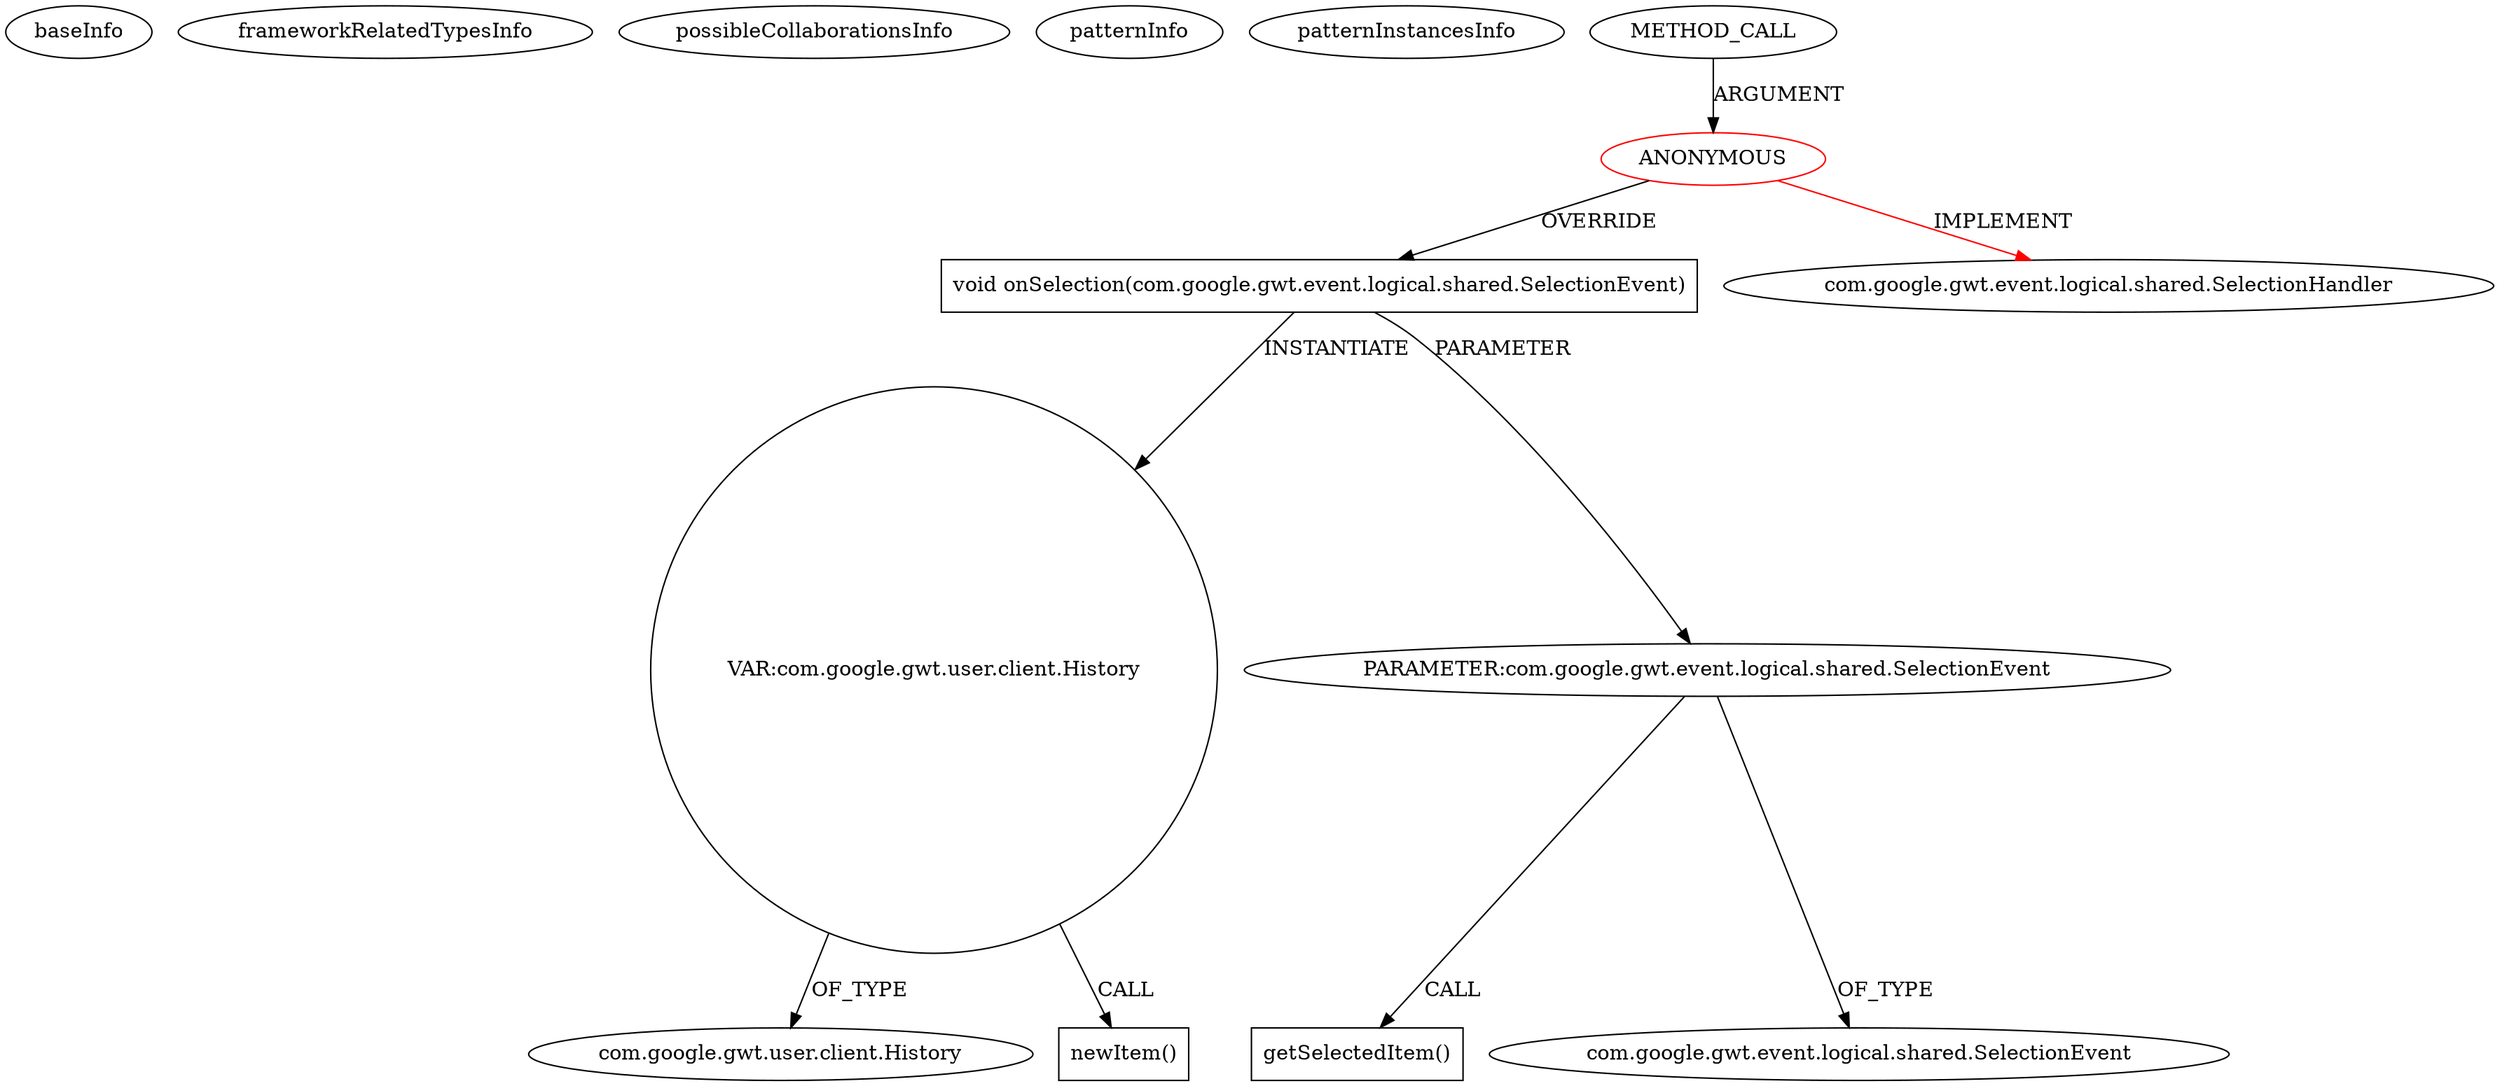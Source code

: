 digraph {
baseInfo[graphId=1193,category="pattern",isAnonymous=true,possibleRelation=false]
frameworkRelatedTypesInfo[0="com.google.gwt.event.logical.shared.SelectionHandler"]
possibleCollaborationsInfo[]
patternInfo[frequency=2.0,patternRootClient=0]
patternInstancesInfo[0="Tok-Ziraja222~/Tok-Ziraja222/Ziraja222-master/src/ziraja/client/AppController.java~void prepareTabs()~397",1="WSDOT-WSDOT-Search-GWT~/WSDOT-WSDOT-Search-GWT/WSDOT-Search-GWT-master/src/gov/wa/wsdot/search/client/SearchWidget.java~void SearchWidget()~453"]
4[label="void onSelection(com.google.gwt.event.logical.shared.SelectionEvent)",vertexType="OVERRIDING_METHOD_DECLARATION",isFrameworkType=false,shape=box]
7[label="VAR:com.google.gwt.user.client.History",vertexType="VARIABLE_EXPRESION",isFrameworkType=false,shape=circle]
9[label="com.google.gwt.user.client.History",vertexType="FRAMEWORK_CLASS_TYPE",isFrameworkType=false]
0[label="ANONYMOUS",vertexType="ROOT_ANONYMOUS_DECLARATION",isFrameworkType=false,color=red]
1[label="com.google.gwt.event.logical.shared.SelectionHandler",vertexType="FRAMEWORK_INTERFACE_TYPE",isFrameworkType=false]
2[label="METHOD_CALL",vertexType="OUTSIDE_CALL",isFrameworkType=false]
8[label="newItem()",vertexType="INSIDE_CALL",isFrameworkType=false,shape=box]
5[label="PARAMETER:com.google.gwt.event.logical.shared.SelectionEvent",vertexType="PARAMETER_DECLARATION",isFrameworkType=false]
14[label="getSelectedItem()",vertexType="INSIDE_CALL",isFrameworkType=false,shape=box]
6[label="com.google.gwt.event.logical.shared.SelectionEvent",vertexType="FRAMEWORK_CLASS_TYPE",isFrameworkType=false]
0->4[label="OVERRIDE"]
7->8[label="CALL"]
4->7[label="INSTANTIATE"]
5->6[label="OF_TYPE"]
5->14[label="CALL"]
4->5[label="PARAMETER"]
7->9[label="OF_TYPE"]
2->0[label="ARGUMENT"]
0->1[label="IMPLEMENT",color=red]
}
